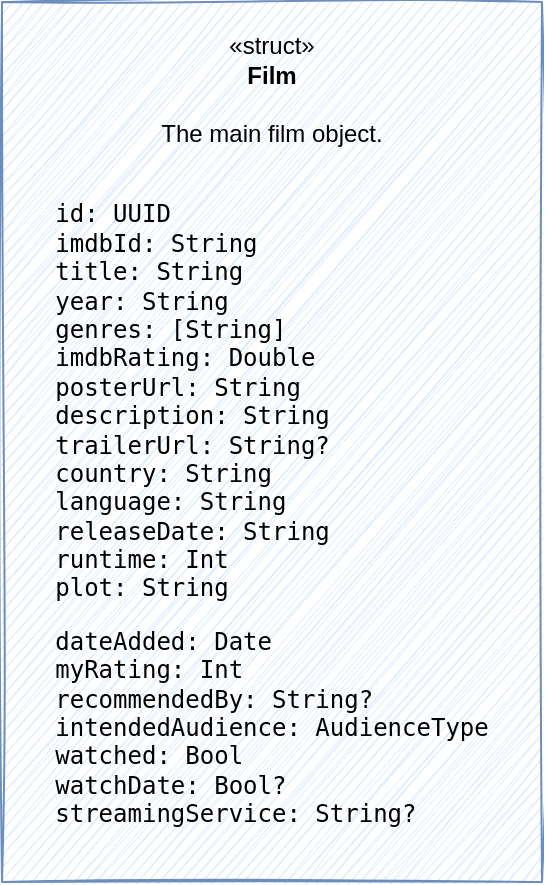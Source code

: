 <mxfile version="26.0.16">
  <diagram name="Page-1" id="fC8uANzK3IzWBaoVTia8">
    <mxGraphModel dx="377" dy="822" grid="1" gridSize="10" guides="1" tooltips="1" connect="1" arrows="1" fold="1" page="1" pageScale="1" pageWidth="827" pageHeight="1169" math="0" shadow="0">
      <root>
        <mxCell id="0" />
        <mxCell id="1" parent="0" />
        <mxCell id="ugGi5KEEK_lPGR_BiLdL-1" value="&lt;div&gt;«struct»&lt;br&gt;&lt;/div&gt;&lt;b&gt;Film&lt;/b&gt;&lt;div&gt;&lt;br&gt;&lt;/div&gt;&lt;div&gt;The main film object.&lt;/div&gt;&lt;div&gt;&lt;br&gt;&lt;/div&gt;&lt;pre style=&quot;text-align: left;&quot;&gt;id: UUID&lt;br/&gt;imdbId: String&lt;br/&gt;title: String&lt;br/&gt;year: String&lt;br/&gt;genres: [String]&lt;br/&gt;imdbRating: Double&lt;br/&gt;posterUrl: String&lt;br/&gt;description: String&lt;br/&gt;trailerUrl: String?&lt;br/&gt;country: String&lt;br/&gt;language: String&lt;br/&gt;releaseDate: String&lt;br/&gt;runtime: Int&lt;br/&gt;plot: String&lt;/pre&gt;&lt;pre style=&quot;text-align: left;&quot;&gt;dateAdded: Date&lt;br&gt;myRating: Int&lt;br&gt;recommendedBy: String?&lt;br&gt;intendedAudience: AudienceType&lt;br&gt;watched: Bool&lt;br&gt;watchDate: Bool?&lt;br&gt;streamingService: String?&lt;/pre&gt;" style="rounded=0;whiteSpace=wrap;html=1;sketch=1;curveFitting=1;jiggle=2;fillColor=#dae8fc;strokeColor=#6c8ebf;" parent="1" vertex="1">
          <mxGeometry x="100" y="200" width="270" height="440" as="geometry" />
        </mxCell>
      </root>
    </mxGraphModel>
  </diagram>
</mxfile>
